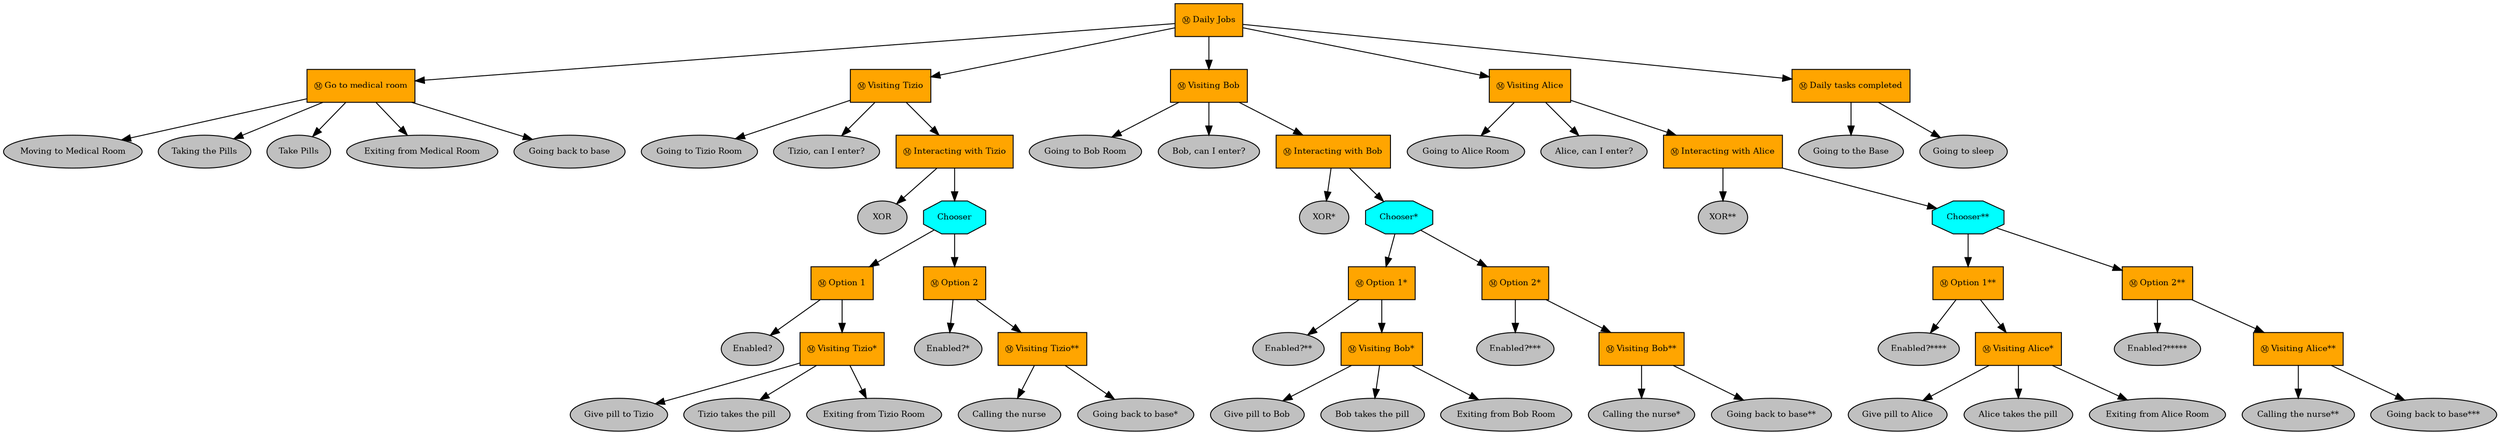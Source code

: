 digraph pastafarianism {
ordering=out;
graph [fontname="times-roman"];
node [fontname="times-roman"];
edge [fontname="times-roman"];
"Daily Jobs" [fillcolor=orange, fontcolor=black, fontsize=9, label="Ⓜ Daily Jobs", shape=box, style=filled];
"Go to medical room" [fillcolor=orange, fontcolor=black, fontsize=9, label="Ⓜ Go to medical room", shape=box, style=filled];
"Daily Jobs" -> "Go to medical room";
"Moving to Medical Room" [fillcolor=gray, fontcolor=black, fontsize=9, label="Moving to Medical Room", shape=ellipse, style=filled];
"Go to medical room" -> "Moving to Medical Room";
"Taking the Pills" [fillcolor=gray, fontcolor=black, fontsize=9, label="Taking the Pills", shape=ellipse, style=filled];
"Go to medical room" -> "Taking the Pills";
"Take Pills" [fillcolor=gray, fontcolor=black, fontsize=9, label="Take Pills", shape=ellipse, style=filled];
"Go to medical room" -> "Take Pills";
"Exiting from Medical Room" [fillcolor=gray, fontcolor=black, fontsize=9, label="Exiting from Medical Room", shape=ellipse, style=filled];
"Go to medical room" -> "Exiting from Medical Room";
"Going back to base" [fillcolor=gray, fontcolor=black, fontsize=9, label="Going back to base", shape=ellipse, style=filled];
"Go to medical room" -> "Going back to base";
"Visiting Tizio" [fillcolor=orange, fontcolor=black, fontsize=9, label="Ⓜ Visiting Tizio", shape=box, style=filled];
"Daily Jobs" -> "Visiting Tizio";
"Going to Tizio Room" [fillcolor=gray, fontcolor=black, fontsize=9, label="Going to Tizio Room", shape=ellipse, style=filled];
"Visiting Tizio" -> "Going to Tizio Room";
"Tizio, can I enter?" [fillcolor=gray, fontcolor=black, fontsize=9, label="Tizio, can I enter?", shape=ellipse, style=filled];
"Visiting Tizio" -> "Tizio, can I enter?";
"Interacting with Tizio" [fillcolor=orange, fontcolor=black, fontsize=9, label="Ⓜ Interacting with Tizio", shape=box, style=filled];
"Visiting Tizio" -> "Interacting with Tizio";
XOR [fillcolor=gray, fontcolor=black, fontsize=9, label=XOR, shape=ellipse, style=filled];
"Interacting with Tizio" -> XOR;
Chooser [fillcolor=cyan, fontcolor=black, fontsize=9, label=Chooser, shape=octagon, style=filled];
"Interacting with Tizio" -> Chooser;
"Option 1" [fillcolor=orange, fontcolor=black, fontsize=9, label="Ⓜ Option 1", shape=box, style=filled];
Chooser -> "Option 1";
"Enabled?" [fillcolor=gray, fontcolor=black, fontsize=9, label="Enabled?", shape=ellipse, style=filled];
"Option 1" -> "Enabled?";
"Visiting Tizio*" [fillcolor=orange, fontcolor=black, fontsize=9, label="Ⓜ Visiting Tizio*", shape=box, style=filled];
"Option 1" -> "Visiting Tizio*";
"Give pill to Tizio" [fillcolor=gray, fontcolor=black, fontsize=9, label="Give pill to Tizio", shape=ellipse, style=filled];
"Visiting Tizio*" -> "Give pill to Tizio";
"Tizio takes the pill" [fillcolor=gray, fontcolor=black, fontsize=9, label="Tizio takes the pill", shape=ellipse, style=filled];
"Visiting Tizio*" -> "Tizio takes the pill";
"Exiting from Tizio Room" [fillcolor=gray, fontcolor=black, fontsize=9, label="Exiting from Tizio Room", shape=ellipse, style=filled];
"Visiting Tizio*" -> "Exiting from Tizio Room";
"Option 2" [fillcolor=orange, fontcolor=black, fontsize=9, label="Ⓜ Option 2", shape=box, style=filled];
Chooser -> "Option 2";
"Enabled?*" [fillcolor=gray, fontcolor=black, fontsize=9, label="Enabled?*", shape=ellipse, style=filled];
"Option 2" -> "Enabled?*";
"Visiting Tizio**" [fillcolor=orange, fontcolor=black, fontsize=9, label="Ⓜ Visiting Tizio**", shape=box, style=filled];
"Option 2" -> "Visiting Tizio**";
"Calling the nurse" [fillcolor=gray, fontcolor=black, fontsize=9, label="Calling the nurse", shape=ellipse, style=filled];
"Visiting Tizio**" -> "Calling the nurse";
"Going back to base*" [fillcolor=gray, fontcolor=black, fontsize=9, label="Going back to base*", shape=ellipse, style=filled];
"Visiting Tizio**" -> "Going back to base*";
"Visiting Bob" [fillcolor=orange, fontcolor=black, fontsize=9, label="Ⓜ Visiting Bob", shape=box, style=filled];
"Daily Jobs" -> "Visiting Bob";
"Going to Bob Room" [fillcolor=gray, fontcolor=black, fontsize=9, label="Going to Bob Room", shape=ellipse, style=filled];
"Visiting Bob" -> "Going to Bob Room";
"Bob, can I enter?" [fillcolor=gray, fontcolor=black, fontsize=9, label="Bob, can I enter?", shape=ellipse, style=filled];
"Visiting Bob" -> "Bob, can I enter?";
"Interacting with Bob" [fillcolor=orange, fontcolor=black, fontsize=9, label="Ⓜ Interacting with Bob", shape=box, style=filled];
"Visiting Bob" -> "Interacting with Bob";
"XOR*" [fillcolor=gray, fontcolor=black, fontsize=9, label="XOR*", shape=ellipse, style=filled];
"Interacting with Bob" -> "XOR*";
"Chooser*" [fillcolor=cyan, fontcolor=black, fontsize=9, label="Chooser*", shape=octagon, style=filled];
"Interacting with Bob" -> "Chooser*";
"Option 1*" [fillcolor=orange, fontcolor=black, fontsize=9, label="Ⓜ Option 1*", shape=box, style=filled];
"Chooser*" -> "Option 1*";
"Enabled?**" [fillcolor=gray, fontcolor=black, fontsize=9, label="Enabled?**", shape=ellipse, style=filled];
"Option 1*" -> "Enabled?**";
"Visiting Bob*" [fillcolor=orange, fontcolor=black, fontsize=9, label="Ⓜ Visiting Bob*", shape=box, style=filled];
"Option 1*" -> "Visiting Bob*";
"Give pill to Bob" [fillcolor=gray, fontcolor=black, fontsize=9, label="Give pill to Bob", shape=ellipse, style=filled];
"Visiting Bob*" -> "Give pill to Bob";
"Bob takes the pill" [fillcolor=gray, fontcolor=black, fontsize=9, label="Bob takes the pill", shape=ellipse, style=filled];
"Visiting Bob*" -> "Bob takes the pill";
"Exiting from Bob Room" [fillcolor=gray, fontcolor=black, fontsize=9, label="Exiting from Bob Room", shape=ellipse, style=filled];
"Visiting Bob*" -> "Exiting from Bob Room";
"Option 2*" [fillcolor=orange, fontcolor=black, fontsize=9, label="Ⓜ Option 2*", shape=box, style=filled];
"Chooser*" -> "Option 2*";
"Enabled?***" [fillcolor=gray, fontcolor=black, fontsize=9, label="Enabled?***", shape=ellipse, style=filled];
"Option 2*" -> "Enabled?***";
"Visiting Bob**" [fillcolor=orange, fontcolor=black, fontsize=9, label="Ⓜ Visiting Bob**", shape=box, style=filled];
"Option 2*" -> "Visiting Bob**";
"Calling the nurse*" [fillcolor=gray, fontcolor=black, fontsize=9, label="Calling the nurse*", shape=ellipse, style=filled];
"Visiting Bob**" -> "Calling the nurse*";
"Going back to base**" [fillcolor=gray, fontcolor=black, fontsize=9, label="Going back to base**", shape=ellipse, style=filled];
"Visiting Bob**" -> "Going back to base**";
"Visiting Alice" [fillcolor=orange, fontcolor=black, fontsize=9, label="Ⓜ Visiting Alice", shape=box, style=filled];
"Daily Jobs" -> "Visiting Alice";
"Going to Alice Room" [fillcolor=gray, fontcolor=black, fontsize=9, label="Going to Alice Room", shape=ellipse, style=filled];
"Visiting Alice" -> "Going to Alice Room";
"Alice, can I enter?" [fillcolor=gray, fontcolor=black, fontsize=9, label="Alice, can I enter?", shape=ellipse, style=filled];
"Visiting Alice" -> "Alice, can I enter?";
"Interacting with Alice" [fillcolor=orange, fontcolor=black, fontsize=9, label="Ⓜ Interacting with Alice", shape=box, style=filled];
"Visiting Alice" -> "Interacting with Alice";
"XOR**" [fillcolor=gray, fontcolor=black, fontsize=9, label="XOR**", shape=ellipse, style=filled];
"Interacting with Alice" -> "XOR**";
"Chooser**" [fillcolor=cyan, fontcolor=black, fontsize=9, label="Chooser**", shape=octagon, style=filled];
"Interacting with Alice" -> "Chooser**";
"Option 1**" [fillcolor=orange, fontcolor=black, fontsize=9, label="Ⓜ Option 1**", shape=box, style=filled];
"Chooser**" -> "Option 1**";
"Enabled?****" [fillcolor=gray, fontcolor=black, fontsize=9, label="Enabled?****", shape=ellipse, style=filled];
"Option 1**" -> "Enabled?****";
"Visiting Alice*" [fillcolor=orange, fontcolor=black, fontsize=9, label="Ⓜ Visiting Alice*", shape=box, style=filled];
"Option 1**" -> "Visiting Alice*";
"Give pill to Alice" [fillcolor=gray, fontcolor=black, fontsize=9, label="Give pill to Alice", shape=ellipse, style=filled];
"Visiting Alice*" -> "Give pill to Alice";
"Alice takes the pill" [fillcolor=gray, fontcolor=black, fontsize=9, label="Alice takes the pill", shape=ellipse, style=filled];
"Visiting Alice*" -> "Alice takes the pill";
"Exiting from Alice Room" [fillcolor=gray, fontcolor=black, fontsize=9, label="Exiting from Alice Room", shape=ellipse, style=filled];
"Visiting Alice*" -> "Exiting from Alice Room";
"Option 2**" [fillcolor=orange, fontcolor=black, fontsize=9, label="Ⓜ Option 2**", shape=box, style=filled];
"Chooser**" -> "Option 2**";
"Enabled?*****" [fillcolor=gray, fontcolor=black, fontsize=9, label="Enabled?*****", shape=ellipse, style=filled];
"Option 2**" -> "Enabled?*****";
"Visiting Alice**" [fillcolor=orange, fontcolor=black, fontsize=9, label="Ⓜ Visiting Alice**", shape=box, style=filled];
"Option 2**" -> "Visiting Alice**";
"Calling the nurse**" [fillcolor=gray, fontcolor=black, fontsize=9, label="Calling the nurse**", shape=ellipse, style=filled];
"Visiting Alice**" -> "Calling the nurse**";
"Going back to base***" [fillcolor=gray, fontcolor=black, fontsize=9, label="Going back to base***", shape=ellipse, style=filled];
"Visiting Alice**" -> "Going back to base***";
"Daily tasks completed" [fillcolor=orange, fontcolor=black, fontsize=9, label="Ⓜ Daily tasks completed", shape=box, style=filled];
"Daily Jobs" -> "Daily tasks completed";
"Going to the Base" [fillcolor=gray, fontcolor=black, fontsize=9, label="Going to the Base", shape=ellipse, style=filled];
"Daily tasks completed" -> "Going to the Base";
"Going to sleep" [fillcolor=gray, fontcolor=black, fontsize=9, label="Going to sleep", shape=ellipse, style=filled];
"Daily tasks completed" -> "Going to sleep";
}
